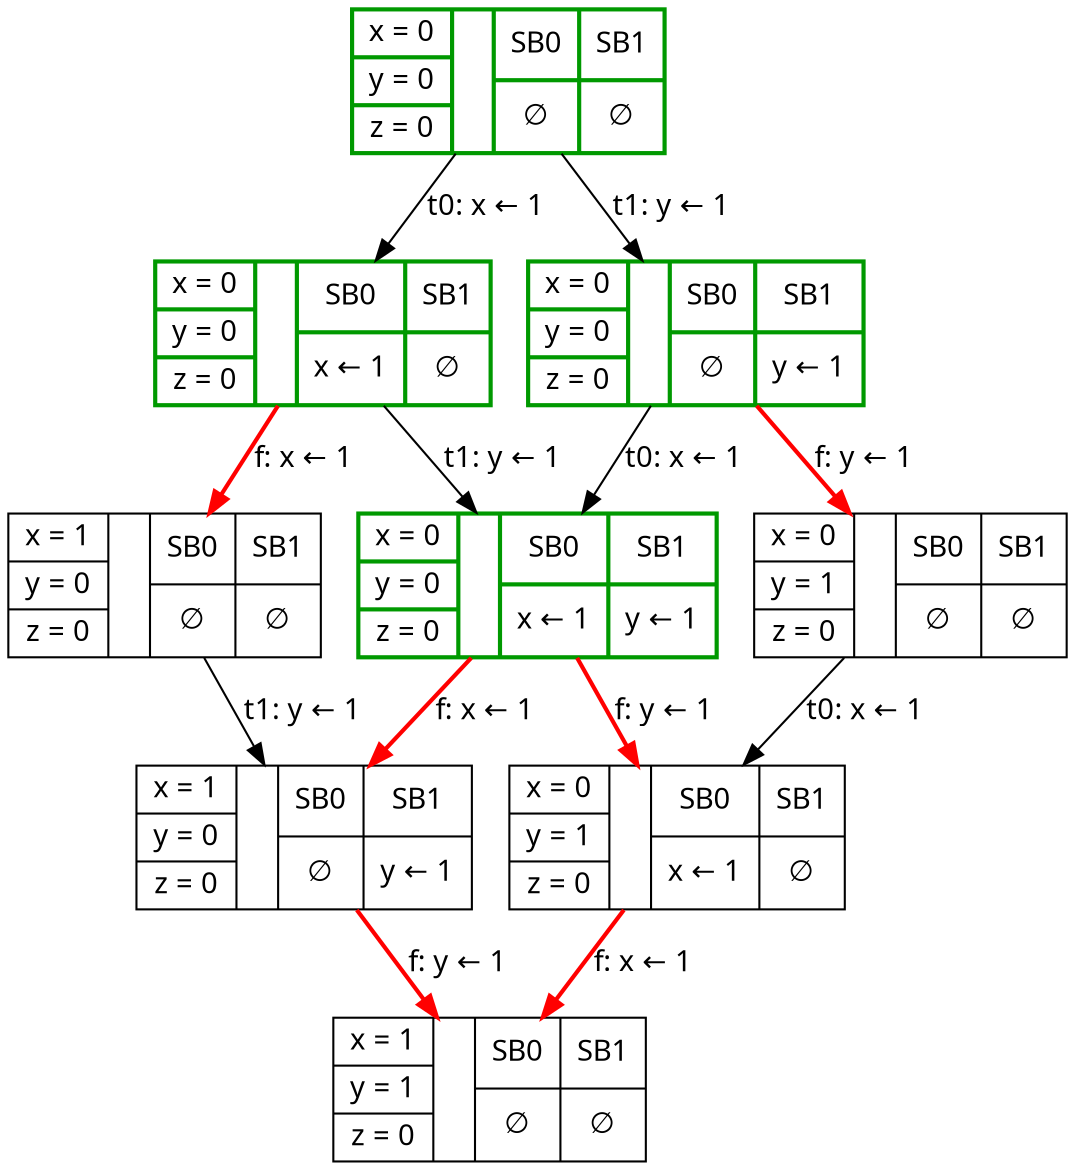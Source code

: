 digraph explosion {
    node [ fontname = UbuntuMono, shape = record ]
    edge [ fontname = UbuntuMono ]

    i [ label = "{x = 0 | y = 0 | z = 0} || {SB0 | ∅ } | {SB1 | ∅ }", color = "#009900", style = bold ]

    i -> s0 [label = "t0: x ← 1"]
    i -> s1 [label = "t1: y ← 1"]

    s0 [ label = "{x = 0 | y = 0 | z = 0} || {SB0 | x ← 1 } | {SB1 | ∅ }", color = "#009900", style = bold ]
    s1 [ label = "{x = 0 | y = 0 | z = 0} || {SB0 | ∅ } | {SB1 | y ← 1 }", color = "#009900", style = bold ]

    s0 -> s0f0 [ label = "f: x ← 1", color = red, style = bold ]
    s0 -> s0s1 [ label = "t1: y ← 1" ]

    s0f0 [ label = "{x = 1 | y = 0 | z = 0} || {SB0 | ∅ } | {SB1 | ∅ }" ]
    s0s1 [ label = "{x = 0 | y = 0 | z = 0} || {SB0 | x ← 1 } | {SB1 | y ← 1 }", color = "#009900", style = bold ]

    s1 -> s1f1 [ label = "f: y ← 1", color = red, style = bold ]
    s1 -> s0s1 [ label = "t0: x ← 1" ]

    s1f1 [ label = "{x = 0 | y = 1 | z = 0} || {SB0 | ∅ } | {SB1 | ∅ }" ]

    s0f0 -> s0f0s1 [ label = "t1: y ← 1" ]
    s0f0s1 [ label = "{x = 1 | y = 0 | z = 0} || {SB0 | ∅ } | {SB1 | y ← 1 }" ]
    s0f0s1 -> s0f0s1f1 [ label = "f: y ← 1", color = red, style = bold ]
    s0f0s1f1 [ label = "{x = 1 | y = 1 | z = 0} || {SB0 | ∅ } | {SB1 | ∅ }" ]

    s1f1 -> s1f1s0 [ label = "t0: x ← 1" ]
    s1f1s0 [ label = "{x = 0 | y = 1 | z = 0} || {SB0 | x ← 1 } | {SB1 | ∅ }" ]
    s1f1s0 -> s0f0s1f1 [ label = "f: x ← 1", color = red, style = bold ]
    s0f0s1f1 [ label = "{x = 1 | y = 1 | z = 0} || {SB0 | ∅ } | {SB1 | ∅ }" ]

    s0s1 -> s0f0s1 [ label = "f: x ← 1", color = red, style = bold ]
    s0s1 -> s1f1s0 [ label = "f: y ← 1", color = red, style = bold ]
}
